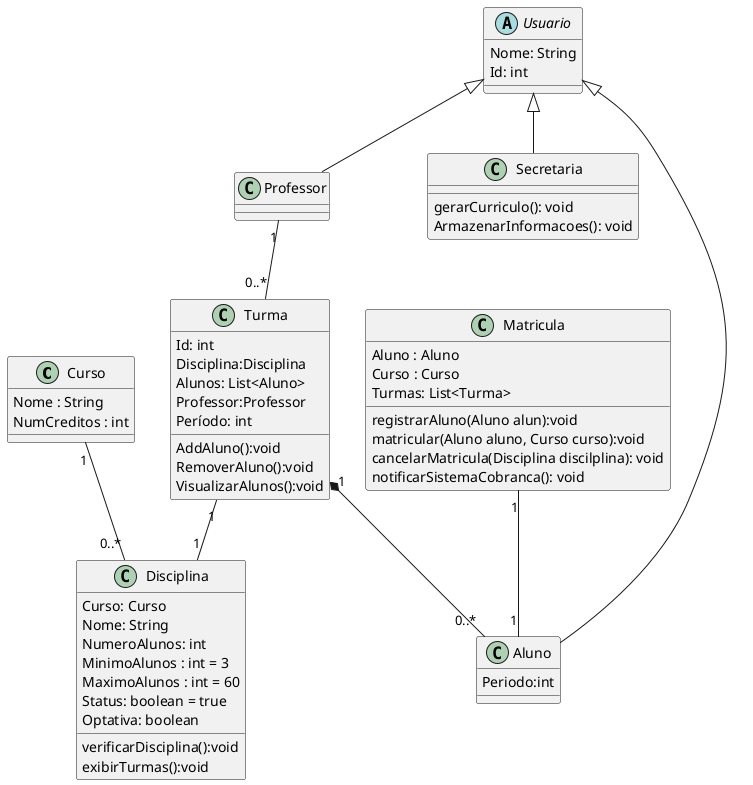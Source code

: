 @startuml
class  Curso{
     Nome : String
     NumCreditos : int
    
}
class  Aluno{
 Periodo:int   

}
class  Turma{
    Id: int
    Disciplina:Disciplina
    Alunos: List<Aluno>
    AddAluno():void
    RemoverAluno():void
    Professor:Professor
    Período: int
    VisualizarAlunos():void

}
class  Secretaria
{
    
    gerarCurriculo(): void
    ArmazenarInformacoes(): void
    
}
class  Professor
{

    

}
class  Disciplina{
    Curso: Curso
    Nome: String
    NumeroAlunos: int
    MinimoAlunos : int = 3
    MaximoAlunos : int = 60
    Status: boolean = true
    Optativa: boolean
    verificarDisciplina():void
    exibirTurmas():void
}
class Matricula{
    Aluno : Aluno
    Curso : Curso
    Turmas: List<Turma>
    registrarAluno(Aluno alun):void
    matricular(Aluno aluno, Curso curso):void
    cancelarMatricula(Disciplina discilplina): void
    notificarSistemaCobranca(): void
    
}

abstract class Usuario{
    Nome: String
    Id: int
}

Turma "1" -- "1"Disciplina
Professor "1"-- "0..*" Turma
Matricula "1" -- "1" Aluno
Turma "1" *-- "0..*"Aluno
Curso "1"-- "0..*"Disciplina
Usuario <|-- Aluno
Usuario <|-- Professor
Usuario <|-- Secretaria

@enduml